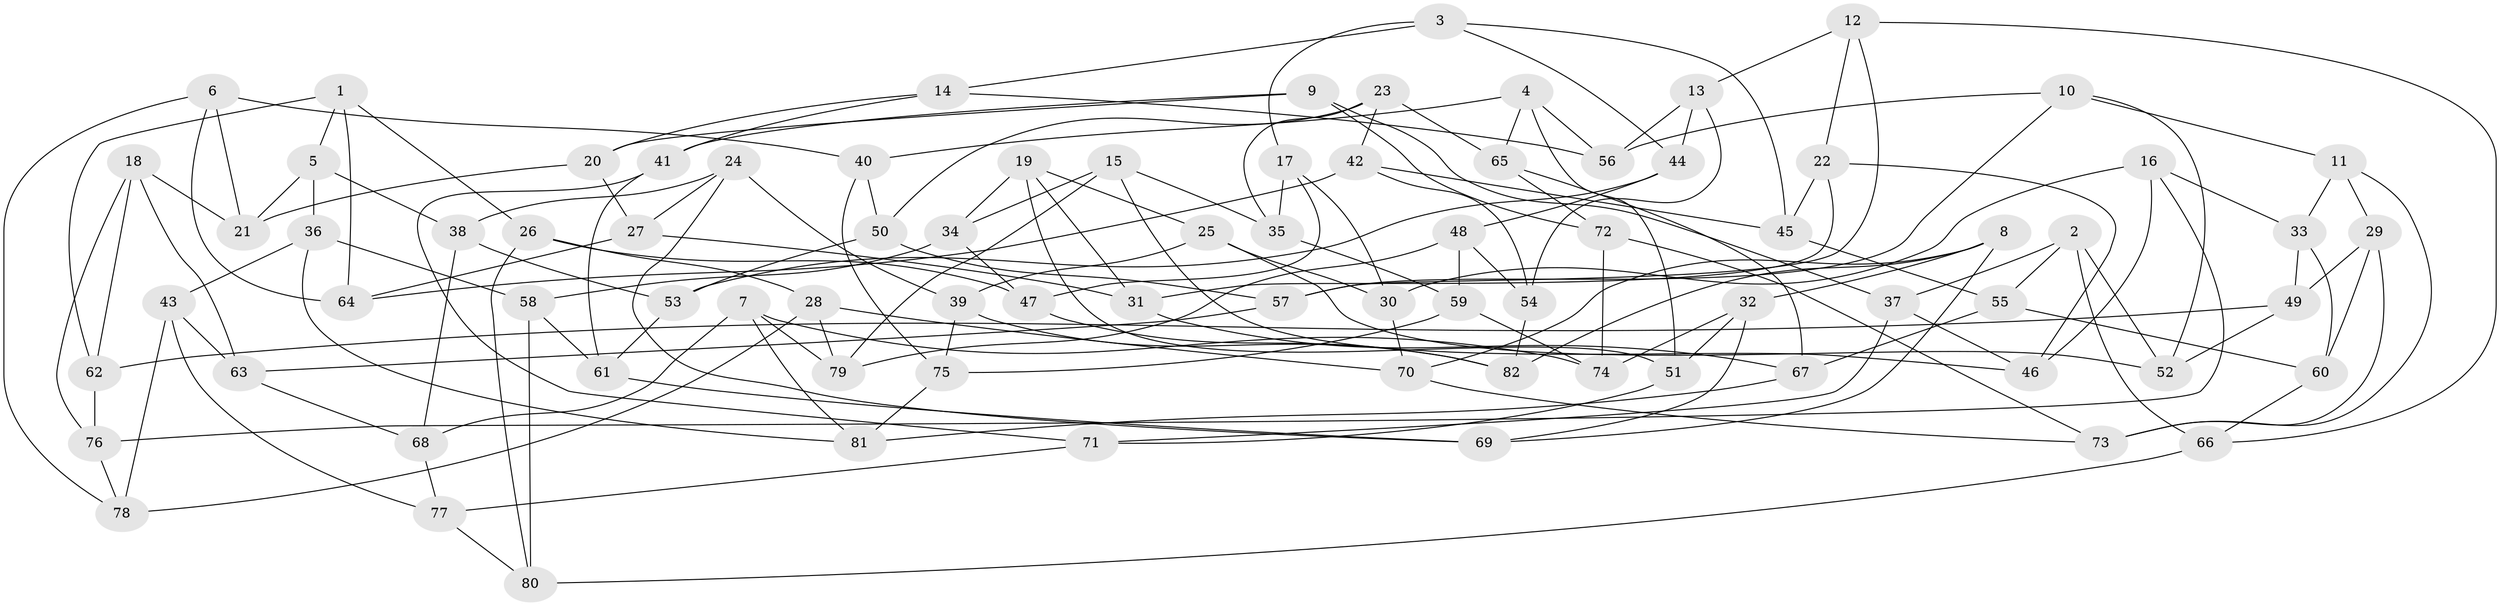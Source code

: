 // coarse degree distribution, {6: 0.54, 4: 0.34, 5: 0.1, 3: 0.02}
// Generated by graph-tools (version 1.1) at 2025/24/03/03/25 07:24:25]
// undirected, 82 vertices, 164 edges
graph export_dot {
graph [start="1"]
  node [color=gray90,style=filled];
  1;
  2;
  3;
  4;
  5;
  6;
  7;
  8;
  9;
  10;
  11;
  12;
  13;
  14;
  15;
  16;
  17;
  18;
  19;
  20;
  21;
  22;
  23;
  24;
  25;
  26;
  27;
  28;
  29;
  30;
  31;
  32;
  33;
  34;
  35;
  36;
  37;
  38;
  39;
  40;
  41;
  42;
  43;
  44;
  45;
  46;
  47;
  48;
  49;
  50;
  51;
  52;
  53;
  54;
  55;
  56;
  57;
  58;
  59;
  60;
  61;
  62;
  63;
  64;
  65;
  66;
  67;
  68;
  69;
  70;
  71;
  72;
  73;
  74;
  75;
  76;
  77;
  78;
  79;
  80;
  81;
  82;
  1 -- 62;
  1 -- 5;
  1 -- 26;
  1 -- 64;
  2 -- 55;
  2 -- 52;
  2 -- 37;
  2 -- 66;
  3 -- 14;
  3 -- 45;
  3 -- 44;
  3 -- 17;
  4 -- 51;
  4 -- 65;
  4 -- 56;
  4 -- 40;
  5 -- 38;
  5 -- 36;
  5 -- 21;
  6 -- 40;
  6 -- 64;
  6 -- 21;
  6 -- 78;
  7 -- 74;
  7 -- 81;
  7 -- 68;
  7 -- 79;
  8 -- 32;
  8 -- 82;
  8 -- 69;
  8 -- 70;
  9 -- 41;
  9 -- 72;
  9 -- 37;
  9 -- 20;
  10 -- 52;
  10 -- 57;
  10 -- 11;
  10 -- 56;
  11 -- 33;
  11 -- 73;
  11 -- 29;
  12 -- 22;
  12 -- 66;
  12 -- 13;
  12 -- 57;
  13 -- 56;
  13 -- 54;
  13 -- 44;
  14 -- 20;
  14 -- 56;
  14 -- 41;
  15 -- 35;
  15 -- 34;
  15 -- 46;
  15 -- 79;
  16 -- 46;
  16 -- 33;
  16 -- 30;
  16 -- 76;
  17 -- 30;
  17 -- 47;
  17 -- 35;
  18 -- 21;
  18 -- 76;
  18 -- 62;
  18 -- 63;
  19 -- 51;
  19 -- 31;
  19 -- 25;
  19 -- 34;
  20 -- 21;
  20 -- 27;
  22 -- 31;
  22 -- 46;
  22 -- 45;
  23 -- 35;
  23 -- 50;
  23 -- 65;
  23 -- 42;
  24 -- 39;
  24 -- 27;
  24 -- 38;
  24 -- 69;
  25 -- 30;
  25 -- 39;
  25 -- 52;
  26 -- 80;
  26 -- 47;
  26 -- 28;
  27 -- 64;
  27 -- 31;
  28 -- 78;
  28 -- 79;
  28 -- 70;
  29 -- 60;
  29 -- 73;
  29 -- 49;
  30 -- 70;
  31 -- 67;
  32 -- 69;
  32 -- 74;
  32 -- 51;
  33 -- 60;
  33 -- 49;
  34 -- 58;
  34 -- 47;
  35 -- 59;
  36 -- 43;
  36 -- 58;
  36 -- 81;
  37 -- 71;
  37 -- 46;
  38 -- 68;
  38 -- 53;
  39 -- 82;
  39 -- 75;
  40 -- 75;
  40 -- 50;
  41 -- 71;
  41 -- 61;
  42 -- 54;
  42 -- 64;
  42 -- 45;
  43 -- 78;
  43 -- 77;
  43 -- 63;
  44 -- 48;
  44 -- 53;
  45 -- 55;
  47 -- 82;
  48 -- 54;
  48 -- 59;
  48 -- 79;
  49 -- 52;
  49 -- 62;
  50 -- 57;
  50 -- 53;
  51 -- 71;
  53 -- 61;
  54 -- 82;
  55 -- 67;
  55 -- 60;
  57 -- 63;
  58 -- 80;
  58 -- 61;
  59 -- 75;
  59 -- 74;
  60 -- 66;
  61 -- 69;
  62 -- 76;
  63 -- 68;
  65 -- 72;
  65 -- 67;
  66 -- 80;
  67 -- 81;
  68 -- 77;
  70 -- 73;
  71 -- 77;
  72 -- 73;
  72 -- 74;
  75 -- 81;
  76 -- 78;
  77 -- 80;
}

